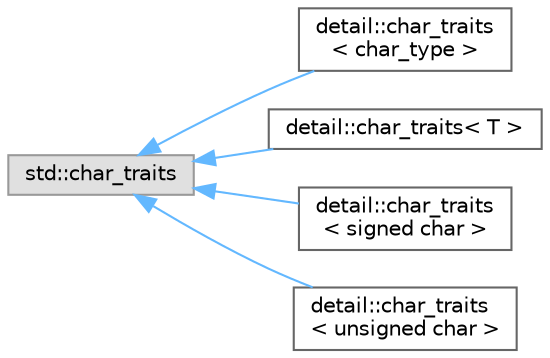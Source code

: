 digraph "Graphical Class Hierarchy"
{
 // LATEX_PDF_SIZE
  bgcolor="transparent";
  edge [fontname=Helvetica,fontsize=10,labelfontname=Helvetica,labelfontsize=10];
  node [fontname=Helvetica,fontsize=10,shape=box,height=0.2,width=0.4];
  rankdir="LR";
  Node0 [id="Node000000",label="std::char_traits",height=0.2,width=0.4,color="grey60", fillcolor="#E0E0E0", style="filled",tooltip=" "];
  Node0 -> Node1 [id="edge23_Node000000_Node000001",dir="back",color="steelblue1",style="solid",tooltip=" "];
  Node1 [id="Node000001",label="detail::char_traits\l\< char_type \>",height=0.2,width=0.4,color="grey40", fillcolor="white", style="filled",URL="$structdetail_1_1char__traits.html",tooltip=" "];
  Node0 -> Node2 [id="edge24_Node000000_Node000002",dir="back",color="steelblue1",style="solid",tooltip=" "];
  Node2 [id="Node000002",label="detail::char_traits\< T \>",height=0.2,width=0.4,color="grey40", fillcolor="white", style="filled",URL="$structdetail_1_1char__traits.html",tooltip=" "];
  Node0 -> Node3 [id="edge25_Node000000_Node000003",dir="back",color="steelblue1",style="solid",tooltip=" "];
  Node3 [id="Node000003",label="detail::char_traits\l\< signed char \>",height=0.2,width=0.4,color="grey40", fillcolor="white", style="filled",URL="$structdetail_1_1char__traits_3_01signed_01char_01_4.html",tooltip=" "];
  Node0 -> Node4 [id="edge26_Node000000_Node000004",dir="back",color="steelblue1",style="solid",tooltip=" "];
  Node4 [id="Node000004",label="detail::char_traits\l\< unsigned char \>",height=0.2,width=0.4,color="grey40", fillcolor="white", style="filled",URL="$structdetail_1_1char__traits_3_01unsigned_01char_01_4.html",tooltip=" "];
}
